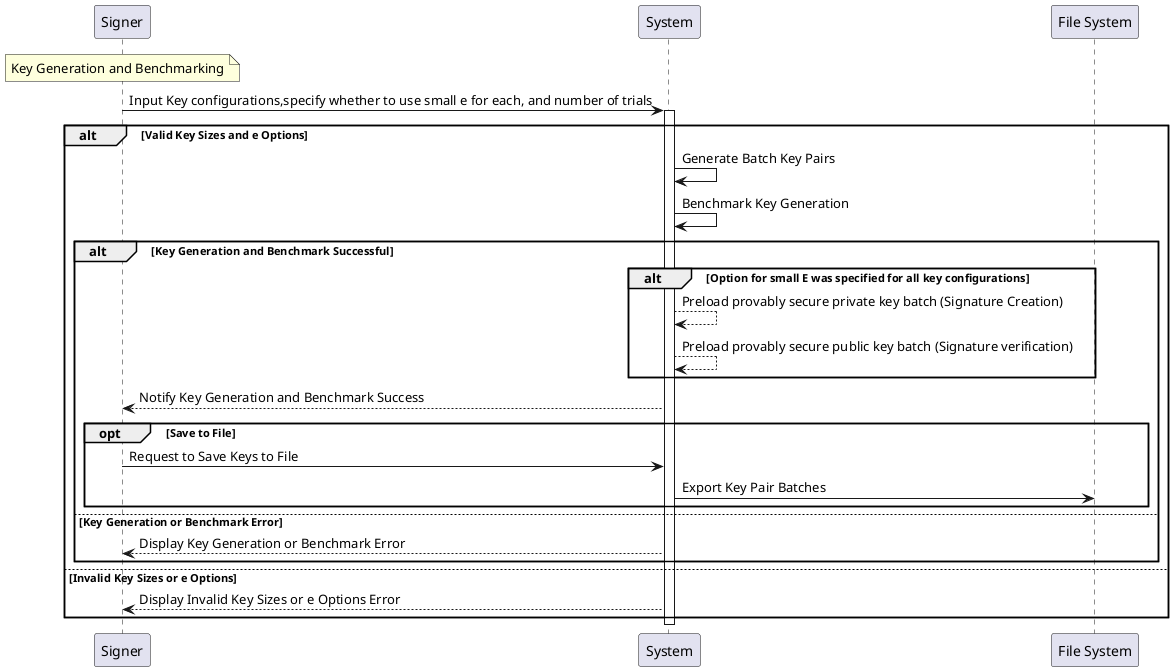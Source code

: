 @startuml

participant "Signer" as S
participant "System" as Sys
participant "File System" as FS

note over S: Key Generation and Benchmarking
S -> Sys: Input Key configurations,specify whether to use small e for each, and number of trials
activate Sys

alt Valid Key Sizes and e Options
    Sys -> Sys: Generate Batch Key Pairs
    Sys -> Sys: Benchmark Key Generation
    alt Key Generation and Benchmark Successful
        alt Option for small E was specified for all key configurations
           Sys --> Sys: Preload provably secure private key batch (Signature Creation)
           Sys --> Sys: Preload provably secure public key batch (Signature verification)
        end alt
        Sys --> S: Notify Key Generation and Benchmark Success
        opt Save to File
            S -> Sys: Request to Save Keys to File
            Sys -> FS: Export Key Pair Batches
        end opt
    else Key Generation or Benchmark Error
        Sys --> S: Display Key Generation or Benchmark Error
    end alt
else Invalid Key Sizes or e Options
    Sys --> S: Display Invalid Key Sizes or e Options Error
end alt
deactivate Sys

@enduml
